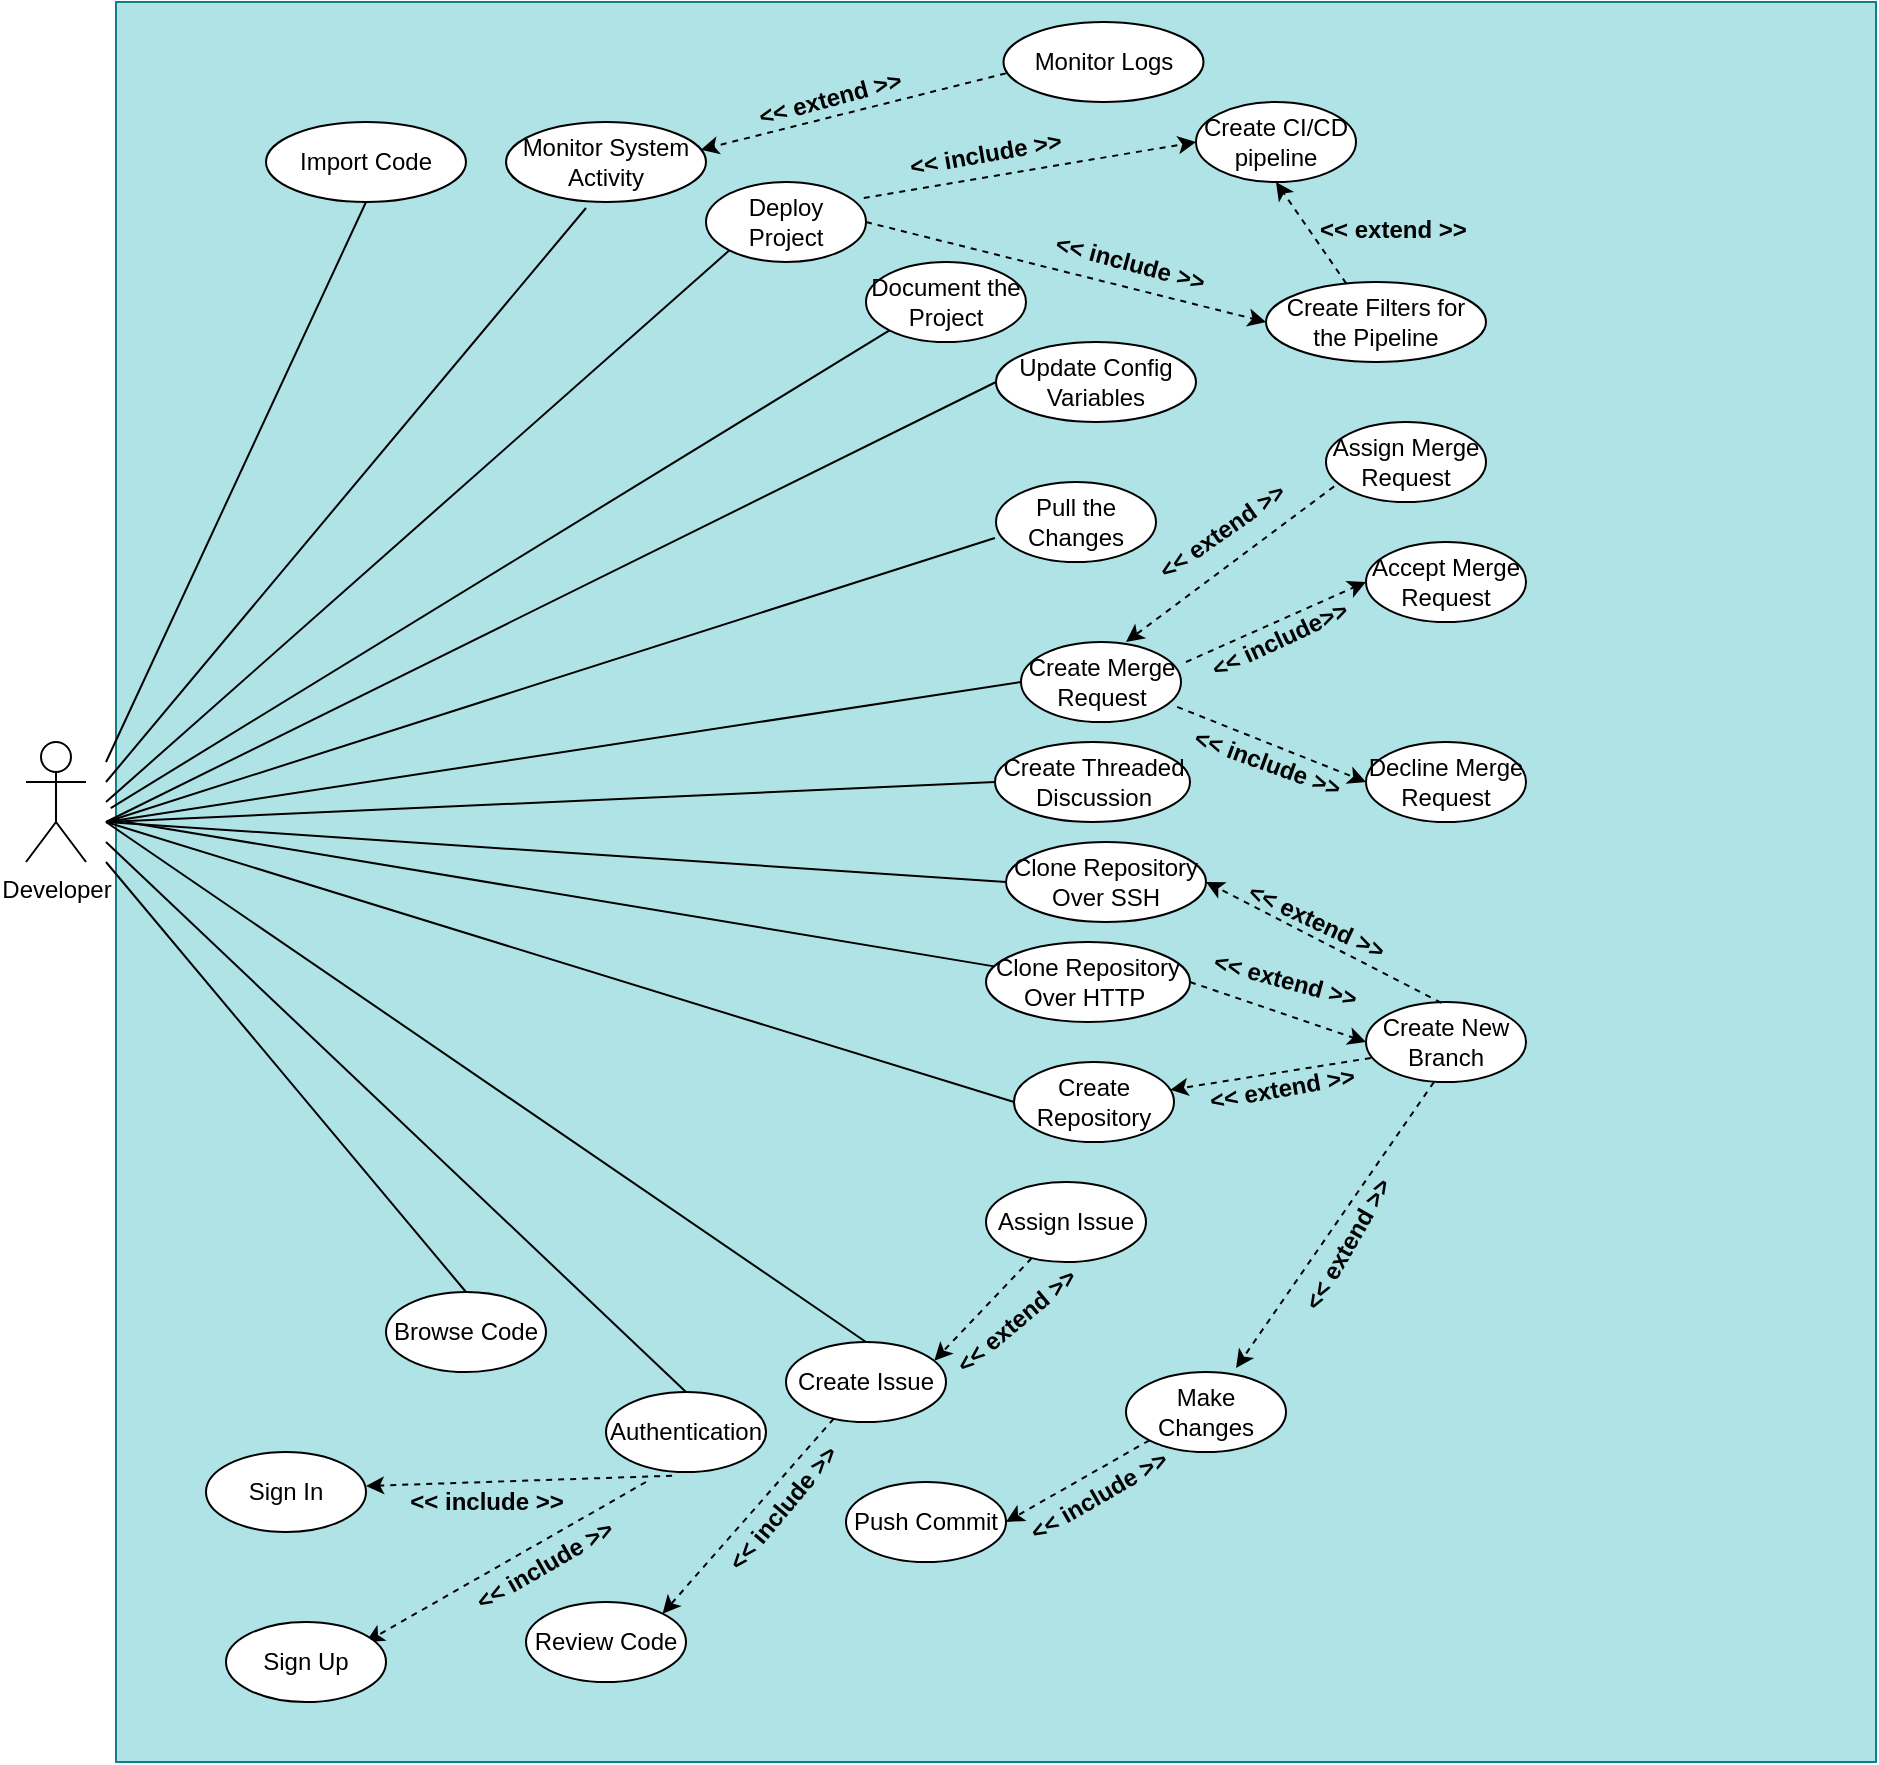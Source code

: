 <mxfile version="20.5.3" type="github">
  <diagram id="VSvfB5VmxPtInbA9w_Cp" name="Sayfa -1">
    <mxGraphModel dx="1497" dy="1996" grid="1" gridSize="10" guides="1" tooltips="1" connect="1" arrows="1" fold="1" page="1" pageScale="1" pageWidth="827" pageHeight="1169" math="0" shadow="0">
      <root>
        <mxCell id="0" />
        <mxCell id="1" parent="0" />
        <mxCell id="vzUBwOQx7DaprwdUXedA-1" value="Developer" style="shape=umlActor;verticalLabelPosition=bottom;verticalAlign=top;html=1;outlineConnect=0;" parent="1" vertex="1">
          <mxGeometry x="30" y="270" width="30" height="60" as="geometry" />
        </mxCell>
        <mxCell id="vzUBwOQx7DaprwdUXedA-42" value="&lt;br&gt;" style="whiteSpace=wrap;html=1;aspect=fixed;fillColor=#b0e3e6;strokeColor=#0e8088;" parent="1" vertex="1">
          <mxGeometry x="75" y="-100" width="880" height="880" as="geometry" />
        </mxCell>
        <mxCell id="vzUBwOQx7DaprwdUXedA-10" value="Authentication" style="ellipse;whiteSpace=wrap;html=1;" parent="1" vertex="1">
          <mxGeometry x="320" y="595" width="80" height="40" as="geometry" />
        </mxCell>
        <mxCell id="vzUBwOQx7DaprwdUXedA-97" style="rounded=0;orthogonalLoop=1;jettySize=auto;html=1;exitX=0.03;exitY=0.7;exitDx=0;exitDy=0;dashed=1;exitPerimeter=0;" parent="1" source="vzUBwOQx7DaprwdUXedA-31" target="vzUBwOQx7DaprwdUXedA-23" edge="1">
          <mxGeometry relative="1" as="geometry" />
        </mxCell>
        <mxCell id="vzUBwOQx7DaprwdUXedA-23" value="Create Repository" style="ellipse;whiteSpace=wrap;html=1;" parent="1" vertex="1">
          <mxGeometry x="524" y="430" width="80" height="40" as="geometry" />
        </mxCell>
        <mxCell id="vzUBwOQx7DaprwdUXedA-27" value="Deploy Project" style="ellipse;whiteSpace=wrap;html=1;" parent="1" vertex="1">
          <mxGeometry x="370" y="-10" width="80" height="40" as="geometry" />
        </mxCell>
        <mxCell id="vzUBwOQx7DaprwdUXedA-30" value="Push Commit" style="ellipse;whiteSpace=wrap;html=1;" parent="1" vertex="1">
          <mxGeometry x="440" y="640" width="80" height="40" as="geometry" />
        </mxCell>
        <mxCell id="vzUBwOQx7DaprwdUXedA-33" value="Create Threaded Discussion" style="ellipse;whiteSpace=wrap;html=1;" parent="1" vertex="1">
          <mxGeometry x="514.5" y="270" width="97.5" height="40" as="geometry" />
        </mxCell>
        <mxCell id="vzUBwOQx7DaprwdUXedA-31" value="Create New Branch" style="ellipse;whiteSpace=wrap;html=1;" parent="1" vertex="1">
          <mxGeometry x="700" y="400" width="80" height="40" as="geometry" />
        </mxCell>
        <mxCell id="vzUBwOQx7DaprwdUXedA-34" value="Review Code" style="ellipse;whiteSpace=wrap;html=1;" parent="1" vertex="1">
          <mxGeometry x="280" y="700" width="80" height="40" as="geometry" />
        </mxCell>
        <mxCell id="vzUBwOQx7DaprwdUXedA-37" value="Assign Merge Request" style="ellipse;whiteSpace=wrap;html=1;" parent="1" vertex="1">
          <mxGeometry x="680" y="110" width="80" height="40" as="geometry" />
        </mxCell>
        <mxCell id="vzUBwOQx7DaprwdUXedA-36" value="Monitor System Activity" style="ellipse;whiteSpace=wrap;html=1;" parent="1" vertex="1">
          <mxGeometry x="270" y="-40" width="100" height="40" as="geometry" />
        </mxCell>
        <mxCell id="vzUBwOQx7DaprwdUXedA-38" value="Update Config Variables" style="ellipse;whiteSpace=wrap;html=1;" parent="1" vertex="1">
          <mxGeometry x="515" y="70" width="100" height="40" as="geometry" />
        </mxCell>
        <mxCell id="vzUBwOQx7DaprwdUXedA-44" value="Create Merge Request" style="ellipse;whiteSpace=wrap;html=1;" parent="1" vertex="1">
          <mxGeometry x="527.5" y="220" width="80" height="40" as="geometry" />
        </mxCell>
        <mxCell id="vzUBwOQx7DaprwdUXedA-45" value="Create Issue" style="ellipse;whiteSpace=wrap;html=1;" parent="1" vertex="1">
          <mxGeometry x="410" y="570" width="80" height="40" as="geometry" />
        </mxCell>
        <mxCell id="vzUBwOQx7DaprwdUXedA-46" value="Assign Issue" style="ellipse;whiteSpace=wrap;html=1;" parent="1" vertex="1">
          <mxGeometry x="510" y="490" width="80" height="40" as="geometry" />
        </mxCell>
        <mxCell id="vzUBwOQx7DaprwdUXedA-47" value="Clone Repository Over SSH" style="ellipse;whiteSpace=wrap;html=1;" parent="1" vertex="1">
          <mxGeometry x="520" y="320" width="100" height="40" as="geometry" />
        </mxCell>
        <mxCell id="vzUBwOQx7DaprwdUXedA-49" value="Pull the Changes" style="ellipse;whiteSpace=wrap;html=1;" parent="1" vertex="1">
          <mxGeometry x="515" y="140" width="80" height="40" as="geometry" />
        </mxCell>
        <mxCell id="vzUBwOQx7DaprwdUXedA-52" value="Document the Project" style="ellipse;whiteSpace=wrap;html=1;" parent="1" vertex="1">
          <mxGeometry x="450" y="30" width="80" height="40" as="geometry" />
        </mxCell>
        <mxCell id="vzUBwOQx7DaprwdUXedA-53" value="Create CI/CD pipeline" style="ellipse;whiteSpace=wrap;html=1;" parent="1" vertex="1">
          <mxGeometry x="615" y="-50" width="80" height="40" as="geometry" />
        </mxCell>
        <mxCell id="vzUBwOQx7DaprwdUXedA-54" value="Browse Code" style="ellipse;whiteSpace=wrap;html=1;" parent="1" vertex="1">
          <mxGeometry x="210" y="545" width="80" height="40" as="geometry" />
        </mxCell>
        <mxCell id="vzUBwOQx7DaprwdUXedA-58" value="" style="endArrow=none;html=1;rounded=0;entryX=0.4;entryY=1.075;entryDx=0;entryDy=0;entryPerimeter=0;" parent="1" target="vzUBwOQx7DaprwdUXedA-36" edge="1">
          <mxGeometry width="50" height="50" relative="1" as="geometry">
            <mxPoint x="70" y="290" as="sourcePoint" />
            <mxPoint x="430" y="270" as="targetPoint" />
          </mxGeometry>
        </mxCell>
        <mxCell id="vzUBwOQx7DaprwdUXedA-66" value="" style="endArrow=none;html=1;rounded=0;entryX=0;entryY=0.5;entryDx=0;entryDy=0;" parent="1" target="vzUBwOQx7DaprwdUXedA-38" edge="1">
          <mxGeometry width="50" height="50" relative="1" as="geometry">
            <mxPoint x="70" y="310" as="sourcePoint" />
            <mxPoint x="280" y="230" as="targetPoint" />
          </mxGeometry>
        </mxCell>
        <mxCell id="vzUBwOQx7DaprwdUXedA-70" value="" style="endArrow=none;html=1;rounded=0;entryX=0;entryY=0.5;entryDx=0;entryDy=0;" parent="1" target="vzUBwOQx7DaprwdUXedA-44" edge="1">
          <mxGeometry width="50" height="50" relative="1" as="geometry">
            <mxPoint x="70" y="310" as="sourcePoint" />
            <mxPoint x="450" y="310" as="targetPoint" />
          </mxGeometry>
        </mxCell>
        <mxCell id="vzUBwOQx7DaprwdUXedA-71" value="" style="endArrow=none;html=1;rounded=0;entryX=0;entryY=0.5;entryDx=0;entryDy=0;" parent="1" target="vzUBwOQx7DaprwdUXedA-33" edge="1">
          <mxGeometry width="50" height="50" relative="1" as="geometry">
            <mxPoint x="70" y="310" as="sourcePoint" />
            <mxPoint x="280" y="360" as="targetPoint" />
          </mxGeometry>
        </mxCell>
        <mxCell id="vzUBwOQx7DaprwdUXedA-74" value="" style="endArrow=none;html=1;rounded=0;entryX=0;entryY=0.5;entryDx=0;entryDy=0;" parent="1" target="vzUBwOQx7DaprwdUXedA-47" edge="1">
          <mxGeometry width="50" height="50" relative="1" as="geometry">
            <mxPoint x="70" y="310" as="sourcePoint" />
            <mxPoint x="240" y="430" as="targetPoint" />
          </mxGeometry>
        </mxCell>
        <mxCell id="vzUBwOQx7DaprwdUXedA-75" value="" style="endArrow=none;html=1;rounded=0;entryX=0;entryY=0.5;entryDx=0;entryDy=0;" parent="1" target="vzUBwOQx7DaprwdUXedA-23" edge="1">
          <mxGeometry width="50" height="50" relative="1" as="geometry">
            <mxPoint x="70" y="310" as="sourcePoint" />
            <mxPoint x="240" y="430" as="targetPoint" />
          </mxGeometry>
        </mxCell>
        <mxCell id="vzUBwOQx7DaprwdUXedA-76" value="" style="endArrow=none;html=1;rounded=0;entryX=0;entryY=1;entryDx=0;entryDy=0;" parent="1" target="vzUBwOQx7DaprwdUXedA-27" edge="1">
          <mxGeometry width="50" height="50" relative="1" as="geometry">
            <mxPoint x="70" y="300" as="sourcePoint" />
            <mxPoint x="230" y="430" as="targetPoint" />
          </mxGeometry>
        </mxCell>
        <mxCell id="vzUBwOQx7DaprwdUXedA-80" value="" style="endArrow=none;html=1;rounded=0;entryX=0.5;entryY=0;entryDx=0;entryDy=0;" parent="1" target="vzUBwOQx7DaprwdUXedA-10" edge="1">
          <mxGeometry width="50" height="50" relative="1" as="geometry">
            <mxPoint x="70" y="320" as="sourcePoint" />
            <mxPoint x="250" y="500" as="targetPoint" />
          </mxGeometry>
        </mxCell>
        <mxCell id="vzUBwOQx7DaprwdUXedA-81" value="" style="endArrow=none;html=1;rounded=0;entryX=0.5;entryY=0;entryDx=0;entryDy=0;" parent="1" target="vzUBwOQx7DaprwdUXedA-45" edge="1">
          <mxGeometry width="50" height="50" relative="1" as="geometry">
            <mxPoint x="70" y="310" as="sourcePoint" />
            <mxPoint x="100" y="430" as="targetPoint" />
          </mxGeometry>
        </mxCell>
        <mxCell id="vzUBwOQx7DaprwdUXedA-82" value="" style="endArrow=none;html=1;rounded=0;entryX=0;entryY=1;entryDx=0;entryDy=0;exitX=-0.003;exitY=0.458;exitDx=0;exitDy=0;exitPerimeter=0;" parent="1" source="vzUBwOQx7DaprwdUXedA-42" target="vzUBwOQx7DaprwdUXedA-52" edge="1">
          <mxGeometry width="50" height="50" relative="1" as="geometry">
            <mxPoint x="80" y="310" as="sourcePoint" />
            <mxPoint x="480" y="40" as="targetPoint" />
          </mxGeometry>
        </mxCell>
        <mxCell id="vzUBwOQx7DaprwdUXedA-83" value="" style="endArrow=none;html=1;rounded=0;entryX=0.5;entryY=0;entryDx=0;entryDy=0;" parent="1" target="vzUBwOQx7DaprwdUXedA-54" edge="1">
          <mxGeometry width="50" height="50" relative="1" as="geometry">
            <mxPoint x="70" y="330" as="sourcePoint" />
            <mxPoint x="80" y="470" as="targetPoint" />
          </mxGeometry>
        </mxCell>
        <mxCell id="vzUBwOQx7DaprwdUXedA-85" value="Sign In" style="ellipse;whiteSpace=wrap;html=1;" parent="1" vertex="1">
          <mxGeometry x="120" y="625" width="80" height="40" as="geometry" />
        </mxCell>
        <mxCell id="vzUBwOQx7DaprwdUXedA-86" value="" style="endArrow=classic;html=1;rounded=0;dashed=1;exitX=0.413;exitY=1.047;exitDx=0;exitDy=0;exitPerimeter=0;" parent="1" source="vzUBwOQx7DaprwdUXedA-10" edge="1">
          <mxGeometry width="50" height="50" relative="1" as="geometry">
            <mxPoint x="280" y="740" as="sourcePoint" />
            <mxPoint x="200" y="642" as="targetPoint" />
          </mxGeometry>
        </mxCell>
        <mxCell id="vzUBwOQx7DaprwdUXedA-87" value="&lt;b&gt;&amp;lt;&amp;lt; include &amp;gt;&amp;gt;&lt;/b&gt;" style="text;html=1;align=center;verticalAlign=middle;resizable=0;points=[];autosize=1;strokeColor=none;fillColor=none;" parent="1" vertex="1">
          <mxGeometry x="210" y="635" width="100" height="30" as="geometry" />
        </mxCell>
        <mxCell id="vzUBwOQx7DaprwdUXedA-90" value="" style="endArrow=classic;html=1;rounded=0;dashed=1;" parent="1" edge="1">
          <mxGeometry width="50" height="50" relative="1" as="geometry">
            <mxPoint x="340" y="640" as="sourcePoint" />
            <mxPoint x="200" y="720" as="targetPoint" />
          </mxGeometry>
        </mxCell>
        <mxCell id="vzUBwOQx7DaprwdUXedA-91" value="&lt;span style=&quot;color: rgb(0, 0, 0); font-family: Helvetica; font-size: 12px; font-style: normal; font-variant-ligatures: normal; font-variant-caps: normal; letter-spacing: normal; orphans: 2; text-align: center; text-indent: 0px; text-transform: none; widows: 2; word-spacing: 0px; -webkit-text-stroke-width: 0px; text-decoration-thickness: initial; text-decoration-style: initial; text-decoration-color: initial; float: none; background-color: rgb(176, 227, 230); display: inline !important;&quot;&gt;&lt;b&gt;&amp;lt;&amp;lt; include &amp;gt;&amp;gt;&lt;/b&gt;&lt;/span&gt;" style="text;whiteSpace=wrap;html=1;rotation=-30;" parent="1" vertex="1">
          <mxGeometry x="250" y="660" width="110" height="40" as="geometry" />
        </mxCell>
        <mxCell id="vzUBwOQx7DaprwdUXedA-92" value="Sign Up" style="ellipse;whiteSpace=wrap;html=1;" parent="1" vertex="1">
          <mxGeometry x="130" y="710" width="80" height="40" as="geometry" />
        </mxCell>
        <mxCell id="vzUBwOQx7DaprwdUXedA-98" value="&lt;span style=&quot;color: rgb(0, 0, 0); font-family: Helvetica; font-size: 12px; font-style: normal; font-variant-ligatures: normal; font-variant-caps: normal; letter-spacing: normal; orphans: 2; text-align: center; text-indent: 0px; text-transform: none; widows: 2; word-spacing: 0px; -webkit-text-stroke-width: 0px; text-decoration-thickness: initial; text-decoration-style: initial; text-decoration-color: initial; float: none; background-color: rgb(176, 227, 230); display: inline !important;&quot;&gt;&lt;b&gt;&amp;lt;&amp;lt; extend &amp;gt;&amp;gt;&lt;/b&gt;&lt;/span&gt;" style="text;whiteSpace=wrap;html=1;rotation=15;" parent="1" vertex="1">
          <mxGeometry x="621.87" y="376.3" width="81.25" height="20" as="geometry" />
        </mxCell>
        <mxCell id="vzUBwOQx7DaprwdUXedA-99" value="Clone Repository Over HTTP&amp;nbsp;" style="ellipse;whiteSpace=wrap;html=1;" parent="1" vertex="1">
          <mxGeometry x="510" y="370" width="102" height="40" as="geometry" />
        </mxCell>
        <mxCell id="vzUBwOQx7DaprwdUXedA-105" style="rounded=0;orthogonalLoop=1;jettySize=auto;html=1;exitX=1;exitY=0.5;exitDx=0;exitDy=0;entryX=0;entryY=0.5;entryDx=0;entryDy=0;dashed=1;" parent="1" source="vzUBwOQx7DaprwdUXedA-99" target="vzUBwOQx7DaprwdUXedA-31" edge="1">
          <mxGeometry relative="1" as="geometry">
            <mxPoint x="605.784" y="545.858" as="sourcePoint" />
            <mxPoint x="720" y="490" as="targetPoint" />
          </mxGeometry>
        </mxCell>
        <mxCell id="vzUBwOQx7DaprwdUXedA-107" value="&lt;span style=&quot;color: rgb(0, 0, 0); font-family: Helvetica; font-size: 12px; font-style: normal; font-variant-ligatures: normal; font-variant-caps: normal; letter-spacing: normal; orphans: 2; text-align: center; text-indent: 0px; text-transform: none; widows: 2; word-spacing: 0px; -webkit-text-stroke-width: 0px; text-decoration-thickness: initial; text-decoration-style: initial; text-decoration-color: initial; float: none; background-color: rgb(176, 227, 230); display: inline !important;&quot;&gt;&lt;b&gt;&amp;lt;&amp;lt; extend &amp;gt;&amp;gt;&lt;/b&gt;&lt;/span&gt;" style="text;whiteSpace=wrap;html=1;rotation=-10;" parent="1" vertex="1">
          <mxGeometry x="618.5" y="430" width="78" height="20" as="geometry" />
        </mxCell>
        <mxCell id="vzUBwOQx7DaprwdUXedA-111" style="rounded=0;orthogonalLoop=1;jettySize=auto;html=1;exitX=0.425;exitY=1;exitDx=0;exitDy=0;dashed=1;exitPerimeter=0;entryX=0.688;entryY=-0.05;entryDx=0;entryDy=0;entryPerimeter=0;" parent="1" source="vzUBwOQx7DaprwdUXedA-31" target="vzUBwOQx7DaprwdUXedA-112" edge="1">
          <mxGeometry relative="1" as="geometry">
            <mxPoint x="605.784" y="545.858" as="sourcePoint" />
            <mxPoint x="750" y="560" as="targetPoint" />
          </mxGeometry>
        </mxCell>
        <mxCell id="vzUBwOQx7DaprwdUXedA-112" value="Make Changes" style="ellipse;whiteSpace=wrap;html=1;" parent="1" vertex="1">
          <mxGeometry x="580" y="585" width="80" height="40" as="geometry" />
        </mxCell>
        <mxCell id="vzUBwOQx7DaprwdUXedA-113" value="&lt;span style=&quot;color: rgb(0, 0, 0); font-family: Helvetica; font-size: 12px; font-style: normal; font-variant-ligatures: normal; font-variant-caps: normal; letter-spacing: normal; orphans: 2; text-align: center; text-indent: 0px; text-transform: none; widows: 2; word-spacing: 0px; -webkit-text-stroke-width: 0px; text-decoration-thickness: initial; text-decoration-style: initial; text-decoration-color: initial; float: none; background-color: rgb(176, 227, 230); display: inline !important;&quot;&gt;&lt;b&gt;&amp;lt;&amp;lt; extend &amp;gt;&amp;gt;&lt;/b&gt;&lt;/span&gt;" style="text;whiteSpace=wrap;html=1;rotation=-60;" parent="1" vertex="1">
          <mxGeometry x="650" y="490" width="110" height="40" as="geometry" />
        </mxCell>
        <mxCell id="vzUBwOQx7DaprwdUXedA-115" value="" style="endArrow=classic;html=1;rounded=0;dashed=1;exitX=0;exitY=1;exitDx=0;exitDy=0;entryX=1;entryY=0.5;entryDx=0;entryDy=0;" parent="1" source="vzUBwOQx7DaprwdUXedA-112" target="vzUBwOQx7DaprwdUXedA-30" edge="1">
          <mxGeometry width="50" height="50" relative="1" as="geometry">
            <mxPoint x="630" y="780" as="sourcePoint" />
            <mxPoint x="580" y="840" as="targetPoint" />
          </mxGeometry>
        </mxCell>
        <mxCell id="vzUBwOQx7DaprwdUXedA-118" value="&lt;span style=&quot;color: rgb(0, 0, 0); font-family: Helvetica; font-size: 12px; font-style: normal; font-variant-ligatures: normal; font-variant-caps: normal; letter-spacing: normal; orphans: 2; text-align: center; text-indent: 0px; text-transform: none; widows: 2; word-spacing: 0px; -webkit-text-stroke-width: 0px; text-decoration-thickness: initial; text-decoration-style: initial; text-decoration-color: initial; float: none; background-color: rgb(176, 227, 230); display: inline !important;&quot;&gt;&lt;b&gt;&amp;lt;&amp;lt; include &amp;gt;&amp;gt;&lt;/b&gt;&lt;/span&gt;" style="text;whiteSpace=wrap;html=1;rotation=-30;" parent="1" vertex="1">
          <mxGeometry x="527.5" y="625" width="110" height="40" as="geometry" />
        </mxCell>
        <mxCell id="vzUBwOQx7DaprwdUXedA-120" value="" style="endArrow=none;html=1;rounded=0;entryX=-0.007;entryY=0.7;entryDx=0;entryDy=0;entryPerimeter=0;" parent="1" target="vzUBwOQx7DaprwdUXedA-49" edge="1">
          <mxGeometry width="50" height="50" relative="1" as="geometry">
            <mxPoint x="70" y="310" as="sourcePoint" />
            <mxPoint x="520" y="140" as="targetPoint" />
          </mxGeometry>
        </mxCell>
        <mxCell id="vzUBwOQx7DaprwdUXedA-122" value="&lt;span style=&quot;color: rgb(0, 0, 0); font-family: Helvetica; font-size: 12px; font-style: normal; font-variant-ligatures: normal; font-variant-caps: normal; letter-spacing: normal; orphans: 2; text-align: center; text-indent: 0px; text-transform: none; widows: 2; word-spacing: 0px; -webkit-text-stroke-width: 0px; text-decoration-thickness: initial; text-decoration-style: initial; text-decoration-color: initial; float: none; display: inline !important;&quot;&gt;&lt;b style=&quot;&quot;&gt;&amp;lt;&amp;lt; extend &amp;gt;&amp;gt;&lt;/b&gt;&lt;/span&gt;" style="text;whiteSpace=wrap;html=1;rotation=25;" parent="1" vertex="1">
          <mxGeometry x="637.5" y="350" width="95" height="20" as="geometry" />
        </mxCell>
        <mxCell id="vzUBwOQx7DaprwdUXedA-123" value="" style="endArrow=classic;html=1;rounded=0;dashed=1;entryX=1;entryY=0;entryDx=0;entryDy=0;" parent="1" source="vzUBwOQx7DaprwdUXedA-45" target="vzUBwOQx7DaprwdUXedA-34" edge="1">
          <mxGeometry width="50" height="50" relative="1" as="geometry">
            <mxPoint x="380" y="500" as="sourcePoint" />
            <mxPoint x="430" y="450" as="targetPoint" />
          </mxGeometry>
        </mxCell>
        <mxCell id="vzUBwOQx7DaprwdUXedA-124" value="&lt;span style=&quot;color: rgb(0, 0, 0); font-family: Helvetica; font-size: 12px; font-style: normal; font-variant-ligatures: normal; font-variant-caps: normal; letter-spacing: normal; orphans: 2; text-align: center; text-indent: 0px; text-transform: none; widows: 2; word-spacing: 0px; -webkit-text-stroke-width: 0px; text-decoration-thickness: initial; text-decoration-style: initial; text-decoration-color: initial; float: none; background-color: rgb(176, 227, 230); display: inline !important;&quot;&gt;&lt;b&gt;&amp;lt;&amp;lt; include &amp;gt;&amp;gt;&lt;/b&gt;&lt;/span&gt;" style="text;whiteSpace=wrap;html=1;rotation=-50;" parent="1" vertex="1">
          <mxGeometry x="365" y="625" width="115" height="35" as="geometry" />
        </mxCell>
        <mxCell id="vzUBwOQx7DaprwdUXedA-125" value="" style="endArrow=classic;html=1;rounded=0;dashed=1;" parent="1" edge="1">
          <mxGeometry width="50" height="50" relative="1" as="geometry">
            <mxPoint x="610" y="230" as="sourcePoint" />
            <mxPoint x="700" y="190" as="targetPoint" />
          </mxGeometry>
        </mxCell>
        <mxCell id="vzUBwOQx7DaprwdUXedA-126" value="" style="endArrow=classic;html=1;rounded=0;dashed=1;exitX=0.976;exitY=0.811;exitDx=0;exitDy=0;exitPerimeter=0;" parent="1" source="vzUBwOQx7DaprwdUXedA-44" edge="1">
          <mxGeometry width="50" height="50" relative="1" as="geometry">
            <mxPoint x="630" y="310" as="sourcePoint" />
            <mxPoint x="700" y="290" as="targetPoint" />
          </mxGeometry>
        </mxCell>
        <mxCell id="vzUBwOQx7DaprwdUXedA-127" value="Accept Merge Request" style="ellipse;whiteSpace=wrap;html=1;" parent="1" vertex="1">
          <mxGeometry x="700" y="170" width="80" height="40" as="geometry" />
        </mxCell>
        <mxCell id="vzUBwOQx7DaprwdUXedA-128" value="Decline Merge Request" style="ellipse;whiteSpace=wrap;html=1;" parent="1" vertex="1">
          <mxGeometry x="700" y="270" width="80" height="40" as="geometry" />
        </mxCell>
        <mxCell id="vzUBwOQx7DaprwdUXedA-129" value="&lt;span style=&quot;color: rgb(0, 0, 0); font-family: Helvetica; font-size: 12px; font-style: normal; font-variant-ligatures: normal; font-variant-caps: normal; letter-spacing: normal; orphans: 2; text-align: center; text-indent: 0px; text-transform: none; widows: 2; word-spacing: 0px; -webkit-text-stroke-width: 0px; text-decoration-thickness: initial; text-decoration-style: initial; text-decoration-color: initial; float: none; display: inline !important;&quot;&gt;&lt;b&gt;&amp;lt;&amp;lt; include&amp;gt;&amp;gt;&lt;/b&gt;&lt;/span&gt;" style="text;whiteSpace=wrap;html=1;rotation=-25;" parent="1" vertex="1">
          <mxGeometry x="619.06" y="195.77" width="120" height="40" as="geometry" />
        </mxCell>
        <mxCell id="vzUBwOQx7DaprwdUXedA-131" value="&lt;span style=&quot;color: rgb(0, 0, 0); font-family: Helvetica; font-size: 12px; font-style: normal; font-variant-ligatures: normal; font-variant-caps: normal; letter-spacing: normal; orphans: 2; text-align: center; text-indent: 0px; text-transform: none; widows: 2; word-spacing: 0px; -webkit-text-stroke-width: 0px; text-decoration-thickness: initial; text-decoration-style: initial; text-decoration-color: initial; float: none; display: inline !important;&quot;&gt;&lt;b&gt;&amp;lt;&amp;lt; include &amp;gt;&amp;gt;&lt;/b&gt;&lt;/span&gt;" style="text;whiteSpace=wrap;html=1;rotation=20;" parent="1" vertex="1">
          <mxGeometry x="607.5" y="270" width="100" height="40" as="geometry" />
        </mxCell>
        <mxCell id="vzUBwOQx7DaprwdUXedA-137" value="" style="endArrow=classic;html=1;rounded=0;dashed=1;entryX=0.927;entryY=0.233;entryDx=0;entryDy=0;entryPerimeter=0;" parent="1" source="vzUBwOQx7DaprwdUXedA-46" target="vzUBwOQx7DaprwdUXedA-45" edge="1">
          <mxGeometry width="50" height="50" relative="1" as="geometry">
            <mxPoint x="490" y="600" as="sourcePoint" />
            <mxPoint x="540" y="550" as="targetPoint" />
          </mxGeometry>
        </mxCell>
        <mxCell id="vzUBwOQx7DaprwdUXedA-138" value="&lt;b style=&quot;color: rgb(0, 0, 0); font-family: Helvetica; font-size: 12px; font-style: normal; font-variant-ligatures: normal; font-variant-caps: normal; letter-spacing: normal; orphans: 2; text-align: center; text-indent: 0px; text-transform: none; widows: 2; word-spacing: 0px; -webkit-text-stroke-width: 0px; text-decoration-thickness: initial; text-decoration-style: initial; text-decoration-color: initial;&quot;&gt;&amp;lt;&amp;lt; extend &amp;gt;&amp;gt;&lt;/b&gt;" style="text;whiteSpace=wrap;html=1;rotation=-40;" parent="1" vertex="1">
          <mxGeometry x="485" y="545.5" width="80" height="24.5" as="geometry" />
        </mxCell>
        <mxCell id="vzUBwOQx7DaprwdUXedA-140" value="" style="endArrow=classic;html=1;rounded=0;dashed=1;exitX=0.051;exitY=0.805;exitDx=0;exitDy=0;exitPerimeter=0;entryX=0.656;entryY=0;entryDx=0;entryDy=0;entryPerimeter=0;" parent="1" source="vzUBwOQx7DaprwdUXedA-37" target="vzUBwOQx7DaprwdUXedA-44" edge="1">
          <mxGeometry width="50" height="50" relative="1" as="geometry">
            <mxPoint x="580" y="210" as="sourcePoint" />
            <mxPoint x="630" y="160" as="targetPoint" />
          </mxGeometry>
        </mxCell>
        <mxCell id="vzUBwOQx7DaprwdUXedA-141" value="&lt;b style=&quot;color: rgb(0, 0, 0); font-family: Helvetica; font-size: 12px; font-style: normal; font-variant-ligatures: normal; font-variant-caps: normal; letter-spacing: normal; orphans: 2; text-align: center; text-indent: 0px; text-transform: none; widows: 2; word-spacing: 0px; -webkit-text-stroke-width: 0px; text-decoration-thickness: initial; text-decoration-style: initial; text-decoration-color: initial;&quot;&gt;&amp;lt;&amp;lt; extend &amp;gt;&amp;gt;&lt;/b&gt;" style="text;whiteSpace=wrap;html=1;rotation=-35;" parent="1" vertex="1">
          <mxGeometry x="586.98" y="150.41" width="80" height="20" as="geometry" />
        </mxCell>
        <mxCell id="vzUBwOQx7DaprwdUXedA-144" value="" style="endArrow=classic;html=1;rounded=0;dashed=1;exitX=0.986;exitY=0.2;exitDx=0;exitDy=0;exitPerimeter=0;entryX=0;entryY=0.5;entryDx=0;entryDy=0;" parent="1" source="vzUBwOQx7DaprwdUXedA-27" target="vzUBwOQx7DaprwdUXedA-53" edge="1">
          <mxGeometry width="50" height="50" relative="1" as="geometry">
            <mxPoint x="460" y="10" as="sourcePoint" />
            <mxPoint x="510" y="-30" as="targetPoint" />
          </mxGeometry>
        </mxCell>
        <mxCell id="vzUBwOQx7DaprwdUXedA-145" value="" style="endArrow=classic;html=1;rounded=0;dashed=1;entryX=0;entryY=0.5;entryDx=0;entryDy=0;exitX=1;exitY=0.5;exitDx=0;exitDy=0;" parent="1" source="vzUBwOQx7DaprwdUXedA-27" target="vzUBwOQx7DaprwdUXedA-146" edge="1">
          <mxGeometry width="50" height="50" relative="1" as="geometry">
            <mxPoint x="600" y="60" as="sourcePoint" />
            <mxPoint x="650" y="10" as="targetPoint" />
          </mxGeometry>
        </mxCell>
        <mxCell id="vzUBwOQx7DaprwdUXedA-146" value="Create Filters for the Pipeline" style="ellipse;whiteSpace=wrap;html=1;" parent="1" vertex="1">
          <mxGeometry x="650" y="40" width="110" height="40" as="geometry" />
        </mxCell>
        <mxCell id="vzUBwOQx7DaprwdUXedA-147" value="&lt;b style=&quot;color: rgb(0, 0, 0); font-family: Helvetica; font-size: 12px; font-style: normal; font-variant-ligatures: normal; font-variant-caps: normal; letter-spacing: normal; orphans: 2; text-align: center; text-indent: 0px; text-transform: none; widows: 2; word-spacing: 0px; -webkit-text-stroke-width: 0px; text-decoration-thickness: initial; text-decoration-style: initial; text-decoration-color: initial;&quot;&gt;&amp;lt;&amp;lt; include &amp;gt;&amp;gt;&lt;/b&gt;" style="text;whiteSpace=wrap;html=1;rotation=-10;" parent="1" vertex="1">
          <mxGeometry x="470" y="-40" width="110" height="40" as="geometry" />
        </mxCell>
        <mxCell id="vzUBwOQx7DaprwdUXedA-152" value="" style="endArrow=classic;html=1;rounded=0;dashed=1;exitX=0.365;exitY=0.02;exitDx=0;exitDy=0;exitPerimeter=0;entryX=0.5;entryY=1;entryDx=0;entryDy=0;" parent="1" source="vzUBwOQx7DaprwdUXedA-146" target="vzUBwOQx7DaprwdUXedA-53" edge="1">
          <mxGeometry width="50" height="50" relative="1" as="geometry">
            <mxPoint x="780" y="60" as="sourcePoint" />
            <mxPoint x="830" y="10" as="targetPoint" />
          </mxGeometry>
        </mxCell>
        <mxCell id="vzUBwOQx7DaprwdUXedA-153" value="&lt;b style=&quot;color: rgb(0, 0, 0); font-family: Helvetica; font-size: 12px; font-style: normal; font-variant-ligatures: normal; font-variant-caps: normal; letter-spacing: normal; orphans: 2; text-indent: 0px; text-transform: none; widows: 2; word-spacing: 0px; -webkit-text-stroke-width: 0px; text-decoration-thickness: initial; text-decoration-style: initial; text-decoration-color: initial; text-align: center;&quot;&gt;&amp;lt;&amp;lt; include &amp;gt;&amp;gt;&lt;/b&gt;" style="text;whiteSpace=wrap;html=1;rotation=15;" parent="1" vertex="1">
          <mxGeometry x="540" y="20" width="110" height="40" as="geometry" />
        </mxCell>
        <mxCell id="vzUBwOQx7DaprwdUXedA-154" value="&lt;b style=&quot;color: rgb(0, 0, 0); font-family: Helvetica; font-size: 12px; font-style: normal; font-variant-ligatures: normal; font-variant-caps: normal; letter-spacing: normal; orphans: 2; text-indent: 0px; text-transform: none; widows: 2; word-spacing: 0px; -webkit-text-stroke-width: 0px; text-decoration-thickness: initial; text-decoration-style: initial; text-decoration-color: initial; text-align: center;&quot;&gt;&amp;lt;&amp;lt; extend &amp;gt;&amp;gt;&lt;/b&gt;" style="text;whiteSpace=wrap;html=1;rotation=0;" parent="1" vertex="1">
          <mxGeometry x="675" width="85" height="20" as="geometry" />
        </mxCell>
        <mxCell id="vzUBwOQx7DaprwdUXedA-156" value="Monitor Logs" style="ellipse;whiteSpace=wrap;html=1;" parent="1" vertex="1">
          <mxGeometry x="518.75" y="-90" width="100" height="40" as="geometry" />
        </mxCell>
        <mxCell id="vzUBwOQx7DaprwdUXedA-160" value="" style="endArrow=classic;html=1;rounded=0;dashed=1;exitX=0.012;exitY=0.642;exitDx=0;exitDy=0;entryX=0.974;entryY=0.346;entryDx=0;entryDy=0;exitPerimeter=0;entryPerimeter=0;" parent="1" source="vzUBwOQx7DaprwdUXedA-156" target="vzUBwOQx7DaprwdUXedA-36" edge="1">
          <mxGeometry width="50" height="50" relative="1" as="geometry">
            <mxPoint x="180" y="80" as="sourcePoint" />
            <mxPoint x="230" y="30" as="targetPoint" />
          </mxGeometry>
        </mxCell>
        <mxCell id="vzUBwOQx7DaprwdUXedA-161" value="&lt;b style=&quot;color: rgb(0, 0, 0); font-family: Helvetica; font-size: 12px; font-style: normal; font-variant-ligatures: normal; font-variant-caps: normal; letter-spacing: normal; orphans: 2; text-indent: 0px; text-transform: none; widows: 2; word-spacing: 0px; -webkit-text-stroke-width: 0px; text-decoration-thickness: initial; text-decoration-style: initial; text-decoration-color: initial; text-align: center;&quot;&gt;&amp;lt;&amp;lt; extend &amp;gt;&amp;gt;&lt;/b&gt;" style="text;whiteSpace=wrap;html=1;rotation=-15;" parent="1" vertex="1">
          <mxGeometry x="392.84" y="-66.42" width="85" height="20" as="geometry" />
        </mxCell>
        <mxCell id="vzUBwOQx7DaprwdUXedA-164" value="Import Code" style="ellipse;whiteSpace=wrap;html=1;" parent="1" vertex="1">
          <mxGeometry x="150" y="-40" width="100" height="40" as="geometry" />
        </mxCell>
        <mxCell id="vzUBwOQx7DaprwdUXedA-166" value="" style="endArrow=none;html=1;rounded=0;entryX=0.5;entryY=1;entryDx=0;entryDy=0;" parent="1" target="vzUBwOQx7DaprwdUXedA-164" edge="1">
          <mxGeometry width="50" height="50" relative="1" as="geometry">
            <mxPoint x="70" y="280" as="sourcePoint" />
            <mxPoint x="320" y="13" as="targetPoint" />
          </mxGeometry>
        </mxCell>
        <mxCell id="Swe-uzoQLMmGIuJWa808-2" value="" style="endArrow=none;html=1;rounded=0;" edge="1" parent="1" target="vzUBwOQx7DaprwdUXedA-99">
          <mxGeometry width="50" height="50" relative="1" as="geometry">
            <mxPoint x="80" y="310" as="sourcePoint" />
            <mxPoint x="380" y="350" as="targetPoint" />
          </mxGeometry>
        </mxCell>
        <mxCell id="Swe-uzoQLMmGIuJWa808-4" value="" style="endArrow=classic;html=1;rounded=0;entryX=1;entryY=0.5;entryDx=0;entryDy=0;exitX=0.471;exitY=0.01;exitDx=0;exitDy=0;exitPerimeter=0;dashed=1;" edge="1" parent="1" source="vzUBwOQx7DaprwdUXedA-31" target="vzUBwOQx7DaprwdUXedA-47">
          <mxGeometry width="50" height="50" relative="1" as="geometry">
            <mxPoint x="610" y="380" as="sourcePoint" />
            <mxPoint x="660" y="330" as="targetPoint" />
          </mxGeometry>
        </mxCell>
      </root>
    </mxGraphModel>
  </diagram>
</mxfile>
